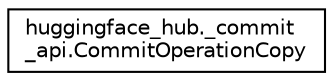 digraph "Graphical Class Hierarchy"
{
 // LATEX_PDF_SIZE
  edge [fontname="Helvetica",fontsize="10",labelfontname="Helvetica",labelfontsize="10"];
  node [fontname="Helvetica",fontsize="10",shape=record];
  rankdir="LR";
  Node0 [label="huggingface_hub._commit\l_api.CommitOperationCopy",height=0.2,width=0.4,color="black", fillcolor="white", style="filled",URL="$classhuggingface__hub_1_1__commit__api_1_1CommitOperationCopy.html",tooltip=" "];
}
